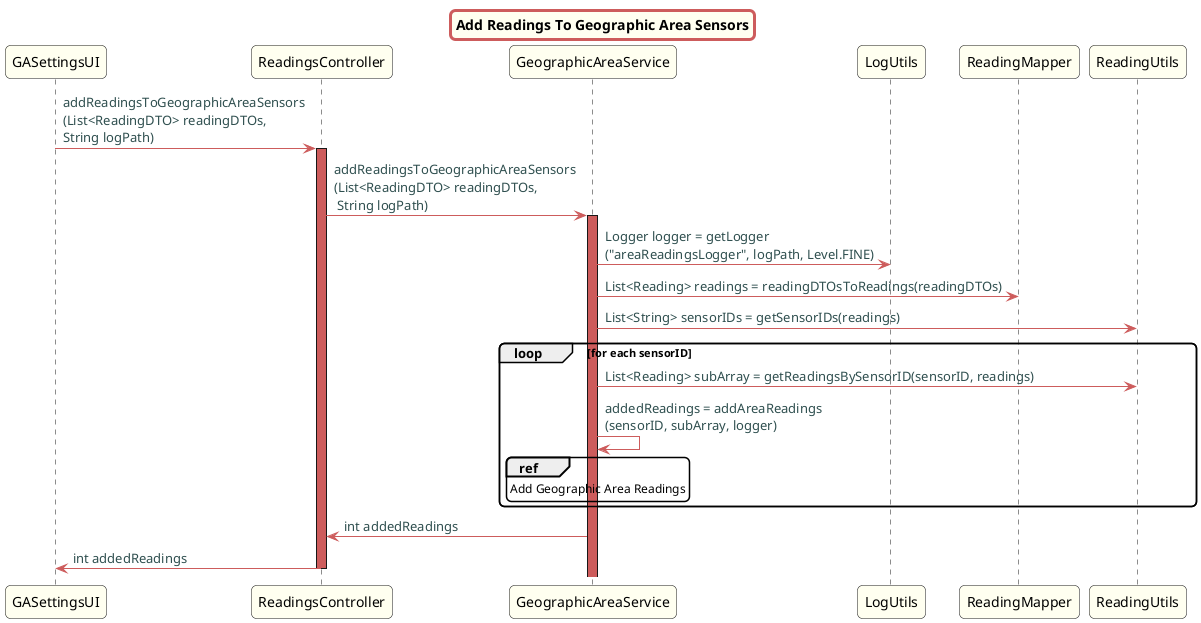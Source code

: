 @startuml

skinparam titleBorderRoundCorner 10
skinparam titleBorderThickness 3
skinparam titleBorderColor indianred
skinparam titleBackgroundColor ivory
skinparam FontName quicksand

skinparam actor {
  BorderColor indianred
  }

skinparam sequence {
  LifeLineBackgroundColor indianred
  ParticipantBackgroundColor ivory
}

skinparam roundcorner 10

skinparam component {
  arrowThickness 1
  ArrowFontName Verdana
  ArrowColor indianred
  ArrowFontColor darkslategrey
}

title Add Readings To Geographic Area Sensors
GASettingsUI -> ReadingsController: addReadingsToGeographicAreaSensors\n(List<ReadingDTO> readingDTOs, \nString logPath)
activate ReadingsController
ReadingsController -> GeographicAreaService: addReadingsToGeographicAreaSensors\n(List<ReadingDTO> readingDTOs,\n String logPath)
activate GeographicAreaService

GeographicAreaService -> LogUtils: Logger logger = getLogger\n("areaReadingsLogger", logPath, Level.FINE)
GeographicAreaService -> ReadingMapper: List<Reading> readings = readingDTOsToReadings(readingDTOs)
GeographicAreaService -> ReadingUtils: List<String> sensorIDs = getSensorIDs(readings)


loop for each sensorID
GeographicAreaService -> ReadingUtils: List<Reading> subArray = getReadingsBySensorID(sensorID, readings)

GeographicAreaService -> GeographicAreaService: addedReadings = addAreaReadings\n(sensorID, subArray, logger)
ref over GeographicAreaService
Add Geographic Area Readings
end ref
end

GeographicAreaService -> ReadingsController: int addedReadings
ReadingsController -> GASettingsUI: int addedReadings

deactivate ReadingsController

@enduml